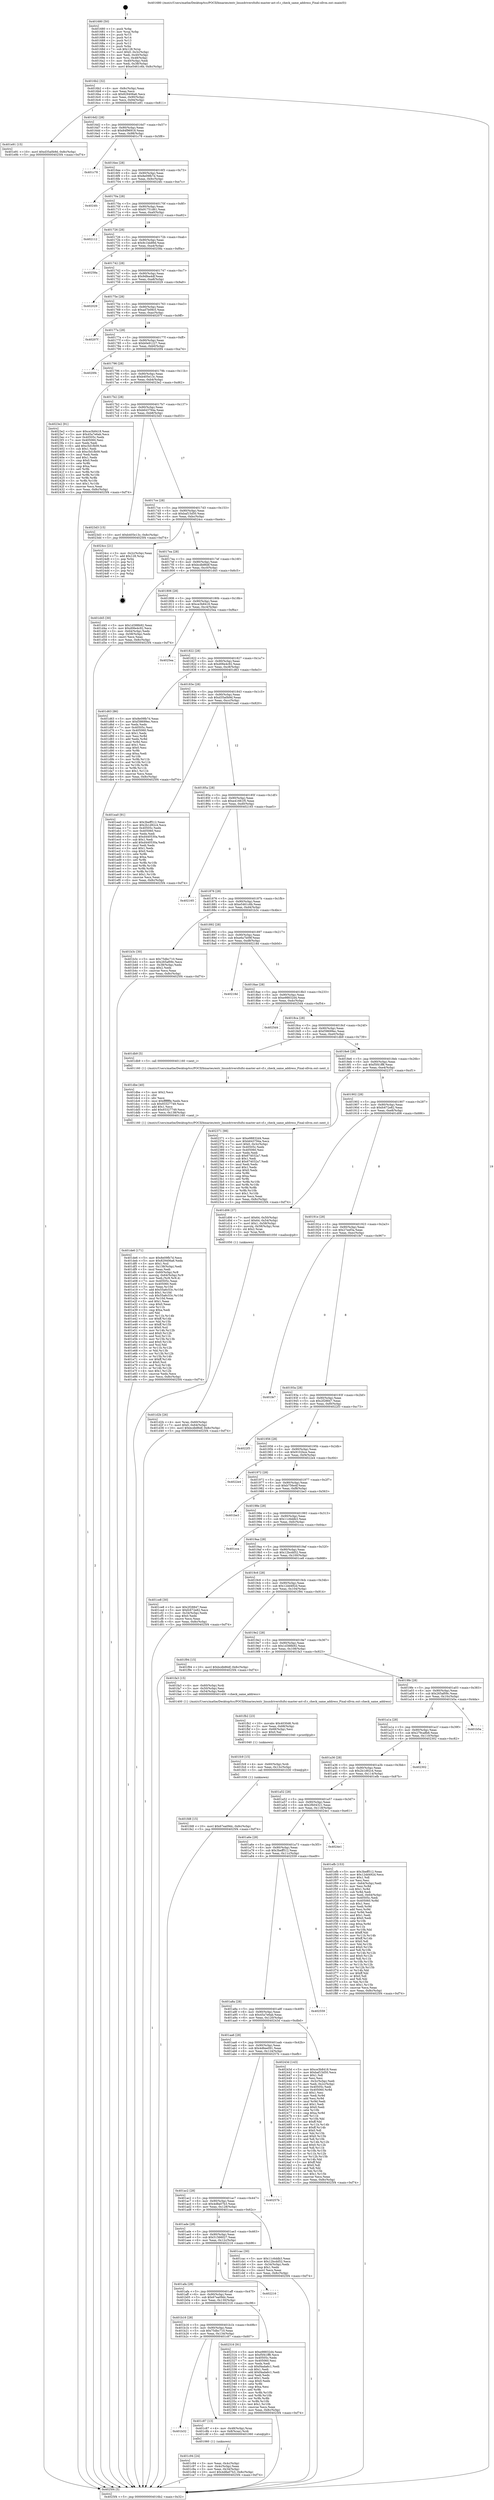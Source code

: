 digraph "0x401680" {
  label = "0x401680 (/mnt/c/Users/mathe/Desktop/tcc/POCII/binaries/extr_linuxdriversfsifsi-master-ast-cf.c_check_same_address_Final-ollvm.out::main(0))"
  labelloc = "t"
  node[shape=record]

  Entry [label="",width=0.3,height=0.3,shape=circle,fillcolor=black,style=filled]
  "0x4016b2" [label="{
     0x4016b2 [32]\l
     | [instrs]\l
     &nbsp;&nbsp;0x4016b2 \<+6\>: mov -0x8c(%rbp),%eax\l
     &nbsp;&nbsp;0x4016b8 \<+2\>: mov %eax,%ecx\l
     &nbsp;&nbsp;0x4016ba \<+6\>: sub $0x829406a6,%ecx\l
     &nbsp;&nbsp;0x4016c0 \<+6\>: mov %eax,-0x90(%rbp)\l
     &nbsp;&nbsp;0x4016c6 \<+6\>: mov %ecx,-0x94(%rbp)\l
     &nbsp;&nbsp;0x4016cc \<+6\>: je 0000000000401e91 \<main+0x811\>\l
  }"]
  "0x401e91" [label="{
     0x401e91 [15]\l
     | [instrs]\l
     &nbsp;&nbsp;0x401e91 \<+10\>: movl $0xd35a0b9d,-0x8c(%rbp)\l
     &nbsp;&nbsp;0x401e9b \<+5\>: jmp 00000000004025f4 \<main+0xf74\>\l
  }"]
  "0x4016d2" [label="{
     0x4016d2 [28]\l
     | [instrs]\l
     &nbsp;&nbsp;0x4016d2 \<+5\>: jmp 00000000004016d7 \<main+0x57\>\l
     &nbsp;&nbsp;0x4016d7 \<+6\>: mov -0x90(%rbp),%eax\l
     &nbsp;&nbsp;0x4016dd \<+5\>: sub $0x84f96918,%eax\l
     &nbsp;&nbsp;0x4016e2 \<+6\>: mov %eax,-0x98(%rbp)\l
     &nbsp;&nbsp;0x4016e8 \<+6\>: je 0000000000401c78 \<main+0x5f8\>\l
  }"]
  Exit [label="",width=0.3,height=0.3,shape=circle,fillcolor=black,style=filled,peripheries=2]
  "0x401c78" [label="{
     0x401c78\l
  }", style=dashed]
  "0x4016ee" [label="{
     0x4016ee [28]\l
     | [instrs]\l
     &nbsp;&nbsp;0x4016ee \<+5\>: jmp 00000000004016f3 \<main+0x73\>\l
     &nbsp;&nbsp;0x4016f3 \<+6\>: mov -0x90(%rbp),%eax\l
     &nbsp;&nbsp;0x4016f9 \<+5\>: sub $0x8e09fb7d,%eax\l
     &nbsp;&nbsp;0x4016fe \<+6\>: mov %eax,-0x9c(%rbp)\l
     &nbsp;&nbsp;0x401704 \<+6\>: je 00000000004024fc \<main+0xe7c\>\l
  }"]
  "0x401fd8" [label="{
     0x401fd8 [15]\l
     | [instrs]\l
     &nbsp;&nbsp;0x401fd8 \<+10\>: movl $0x67ea09dc,-0x8c(%rbp)\l
     &nbsp;&nbsp;0x401fe2 \<+5\>: jmp 00000000004025f4 \<main+0xf74\>\l
  }"]
  "0x4024fc" [label="{
     0x4024fc\l
  }", style=dashed]
  "0x40170a" [label="{
     0x40170a [28]\l
     | [instrs]\l
     &nbsp;&nbsp;0x40170a \<+5\>: jmp 000000000040170f \<main+0x8f\>\l
     &nbsp;&nbsp;0x40170f \<+6\>: mov -0x90(%rbp),%eax\l
     &nbsp;&nbsp;0x401715 \<+5\>: sub $0x91751d61,%eax\l
     &nbsp;&nbsp;0x40171a \<+6\>: mov %eax,-0xa0(%rbp)\l
     &nbsp;&nbsp;0x401720 \<+6\>: je 0000000000402112 \<main+0xa92\>\l
  }"]
  "0x401fc9" [label="{
     0x401fc9 [15]\l
     | [instrs]\l
     &nbsp;&nbsp;0x401fc9 \<+4\>: mov -0x60(%rbp),%rdi\l
     &nbsp;&nbsp;0x401fcd \<+6\>: mov %eax,-0x13c(%rbp)\l
     &nbsp;&nbsp;0x401fd3 \<+5\>: call 0000000000401030 \<free@plt\>\l
     | [calls]\l
     &nbsp;&nbsp;0x401030 \{1\} (unknown)\l
  }"]
  "0x402112" [label="{
     0x402112\l
  }", style=dashed]
  "0x401726" [label="{
     0x401726 [28]\l
     | [instrs]\l
     &nbsp;&nbsp;0x401726 \<+5\>: jmp 000000000040172b \<main+0xab\>\l
     &nbsp;&nbsp;0x40172b \<+6\>: mov -0x90(%rbp),%eax\l
     &nbsp;&nbsp;0x401731 \<+5\>: sub $0x9c1bb89d,%eax\l
     &nbsp;&nbsp;0x401736 \<+6\>: mov %eax,-0xa4(%rbp)\l
     &nbsp;&nbsp;0x40173c \<+6\>: je 000000000040258a \<main+0xf0a\>\l
  }"]
  "0x401fb2" [label="{
     0x401fb2 [23]\l
     | [instrs]\l
     &nbsp;&nbsp;0x401fb2 \<+10\>: movabs $0x4030d6,%rdi\l
     &nbsp;&nbsp;0x401fbc \<+3\>: mov %eax,-0x68(%rbp)\l
     &nbsp;&nbsp;0x401fbf \<+3\>: mov -0x68(%rbp),%esi\l
     &nbsp;&nbsp;0x401fc2 \<+2\>: mov $0x0,%al\l
     &nbsp;&nbsp;0x401fc4 \<+5\>: call 0000000000401040 \<printf@plt\>\l
     | [calls]\l
     &nbsp;&nbsp;0x401040 \{1\} (unknown)\l
  }"]
  "0x40258a" [label="{
     0x40258a\l
  }", style=dashed]
  "0x401742" [label="{
     0x401742 [28]\l
     | [instrs]\l
     &nbsp;&nbsp;0x401742 \<+5\>: jmp 0000000000401747 \<main+0xc7\>\l
     &nbsp;&nbsp;0x401747 \<+6\>: mov -0x90(%rbp),%eax\l
     &nbsp;&nbsp;0x40174d \<+5\>: sub $0x9dfea4df,%eax\l
     &nbsp;&nbsp;0x401752 \<+6\>: mov %eax,-0xa8(%rbp)\l
     &nbsp;&nbsp;0x401758 \<+6\>: je 0000000000402029 \<main+0x9a9\>\l
  }"]
  "0x401de6" [label="{
     0x401de6 [171]\l
     | [instrs]\l
     &nbsp;&nbsp;0x401de6 \<+5\>: mov $0x8e09fb7d,%ecx\l
     &nbsp;&nbsp;0x401deb \<+5\>: mov $0x829406a6,%edx\l
     &nbsp;&nbsp;0x401df0 \<+3\>: mov $0x1,%sil\l
     &nbsp;&nbsp;0x401df3 \<+6\>: mov -0x138(%rbp),%edi\l
     &nbsp;&nbsp;0x401df9 \<+3\>: imul %eax,%edi\l
     &nbsp;&nbsp;0x401dfc \<+4\>: mov -0x60(%rbp),%r8\l
     &nbsp;&nbsp;0x401e00 \<+4\>: movslq -0x64(%rbp),%r9\l
     &nbsp;&nbsp;0x401e04 \<+4\>: mov %edi,(%r8,%r9,4)\l
     &nbsp;&nbsp;0x401e08 \<+7\>: mov 0x40505c,%eax\l
     &nbsp;&nbsp;0x401e0f \<+7\>: mov 0x405060,%edi\l
     &nbsp;&nbsp;0x401e16 \<+3\>: mov %eax,%r10d\l
     &nbsp;&nbsp;0x401e19 \<+7\>: add $0x55a6c53c,%r10d\l
     &nbsp;&nbsp;0x401e20 \<+4\>: sub $0x1,%r10d\l
     &nbsp;&nbsp;0x401e24 \<+7\>: sub $0x55a6c53c,%r10d\l
     &nbsp;&nbsp;0x401e2b \<+4\>: imul %r10d,%eax\l
     &nbsp;&nbsp;0x401e2f \<+3\>: and $0x1,%eax\l
     &nbsp;&nbsp;0x401e32 \<+3\>: cmp $0x0,%eax\l
     &nbsp;&nbsp;0x401e35 \<+4\>: sete %r11b\l
     &nbsp;&nbsp;0x401e39 \<+3\>: cmp $0xa,%edi\l
     &nbsp;&nbsp;0x401e3c \<+3\>: setl %bl\l
     &nbsp;&nbsp;0x401e3f \<+3\>: mov %r11b,%r14b\l
     &nbsp;&nbsp;0x401e42 \<+4\>: xor $0xff,%r14b\l
     &nbsp;&nbsp;0x401e46 \<+3\>: mov %bl,%r15b\l
     &nbsp;&nbsp;0x401e49 \<+4\>: xor $0xff,%r15b\l
     &nbsp;&nbsp;0x401e4d \<+4\>: xor $0x0,%sil\l
     &nbsp;&nbsp;0x401e51 \<+3\>: mov %r14b,%r12b\l
     &nbsp;&nbsp;0x401e54 \<+4\>: and $0x0,%r12b\l
     &nbsp;&nbsp;0x401e58 \<+3\>: and %sil,%r11b\l
     &nbsp;&nbsp;0x401e5b \<+3\>: mov %r15b,%r13b\l
     &nbsp;&nbsp;0x401e5e \<+4\>: and $0x0,%r13b\l
     &nbsp;&nbsp;0x401e62 \<+3\>: and %sil,%bl\l
     &nbsp;&nbsp;0x401e65 \<+3\>: or %r11b,%r12b\l
     &nbsp;&nbsp;0x401e68 \<+3\>: or %bl,%r13b\l
     &nbsp;&nbsp;0x401e6b \<+3\>: xor %r13b,%r12b\l
     &nbsp;&nbsp;0x401e6e \<+3\>: or %r15b,%r14b\l
     &nbsp;&nbsp;0x401e71 \<+4\>: xor $0xff,%r14b\l
     &nbsp;&nbsp;0x401e75 \<+4\>: or $0x0,%sil\l
     &nbsp;&nbsp;0x401e79 \<+3\>: and %sil,%r14b\l
     &nbsp;&nbsp;0x401e7c \<+3\>: or %r14b,%r12b\l
     &nbsp;&nbsp;0x401e7f \<+4\>: test $0x1,%r12b\l
     &nbsp;&nbsp;0x401e83 \<+3\>: cmovne %edx,%ecx\l
     &nbsp;&nbsp;0x401e86 \<+6\>: mov %ecx,-0x8c(%rbp)\l
     &nbsp;&nbsp;0x401e8c \<+5\>: jmp 00000000004025f4 \<main+0xf74\>\l
  }"]
  "0x402029" [label="{
     0x402029\l
  }", style=dashed]
  "0x40175e" [label="{
     0x40175e [28]\l
     | [instrs]\l
     &nbsp;&nbsp;0x40175e \<+5\>: jmp 0000000000401763 \<main+0xe3\>\l
     &nbsp;&nbsp;0x401763 \<+6\>: mov -0x90(%rbp),%eax\l
     &nbsp;&nbsp;0x401769 \<+5\>: sub $0xad7b09c5,%eax\l
     &nbsp;&nbsp;0x40176e \<+6\>: mov %eax,-0xac(%rbp)\l
     &nbsp;&nbsp;0x401774 \<+6\>: je 000000000040207f \<main+0x9ff\>\l
  }"]
  "0x401dbe" [label="{
     0x401dbe [40]\l
     | [instrs]\l
     &nbsp;&nbsp;0x401dbe \<+5\>: mov $0x2,%ecx\l
     &nbsp;&nbsp;0x401dc3 \<+1\>: cltd\l
     &nbsp;&nbsp;0x401dc4 \<+2\>: idiv %ecx\l
     &nbsp;&nbsp;0x401dc6 \<+6\>: imul $0xfffffffe,%edx,%ecx\l
     &nbsp;&nbsp;0x401dcc \<+6\>: sub $0x93327749,%ecx\l
     &nbsp;&nbsp;0x401dd2 \<+3\>: add $0x1,%ecx\l
     &nbsp;&nbsp;0x401dd5 \<+6\>: add $0x93327749,%ecx\l
     &nbsp;&nbsp;0x401ddb \<+6\>: mov %ecx,-0x138(%rbp)\l
     &nbsp;&nbsp;0x401de1 \<+5\>: call 0000000000401160 \<next_i\>\l
     | [calls]\l
     &nbsp;&nbsp;0x401160 \{1\} (/mnt/c/Users/mathe/Desktop/tcc/POCII/binaries/extr_linuxdriversfsifsi-master-ast-cf.c_check_same_address_Final-ollvm.out::next_i)\l
  }"]
  "0x40207f" [label="{
     0x40207f\l
  }", style=dashed]
  "0x40177a" [label="{
     0x40177a [28]\l
     | [instrs]\l
     &nbsp;&nbsp;0x40177a \<+5\>: jmp 000000000040177f \<main+0xff\>\l
     &nbsp;&nbsp;0x40177f \<+6\>: mov -0x90(%rbp),%eax\l
     &nbsp;&nbsp;0x401785 \<+5\>: sub $0xb0e91227,%eax\l
     &nbsp;&nbsp;0x40178a \<+6\>: mov %eax,-0xb0(%rbp)\l
     &nbsp;&nbsp;0x401790 \<+6\>: je 00000000004020f4 \<main+0xa74\>\l
  }"]
  "0x401d2b" [label="{
     0x401d2b [26]\l
     | [instrs]\l
     &nbsp;&nbsp;0x401d2b \<+4\>: mov %rax,-0x60(%rbp)\l
     &nbsp;&nbsp;0x401d2f \<+7\>: movl $0x0,-0x64(%rbp)\l
     &nbsp;&nbsp;0x401d36 \<+10\>: movl $0xbcdb86df,-0x8c(%rbp)\l
     &nbsp;&nbsp;0x401d40 \<+5\>: jmp 00000000004025f4 \<main+0xf74\>\l
  }"]
  "0x4020f4" [label="{
     0x4020f4\l
  }", style=dashed]
  "0x401796" [label="{
     0x401796 [28]\l
     | [instrs]\l
     &nbsp;&nbsp;0x401796 \<+5\>: jmp 000000000040179b \<main+0x11b\>\l
     &nbsp;&nbsp;0x40179b \<+6\>: mov -0x90(%rbp),%eax\l
     &nbsp;&nbsp;0x4017a1 \<+5\>: sub $0xb405e13c,%eax\l
     &nbsp;&nbsp;0x4017a6 \<+6\>: mov %eax,-0xb4(%rbp)\l
     &nbsp;&nbsp;0x4017ac \<+6\>: je 00000000004023e2 \<main+0xd62\>\l
  }"]
  "0x401c94" [label="{
     0x401c94 [24]\l
     | [instrs]\l
     &nbsp;&nbsp;0x401c94 \<+3\>: mov %eax,-0x4c(%rbp)\l
     &nbsp;&nbsp;0x401c97 \<+3\>: mov -0x4c(%rbp),%eax\l
     &nbsp;&nbsp;0x401c9a \<+3\>: mov %eax,-0x34(%rbp)\l
     &nbsp;&nbsp;0x401c9d \<+10\>: movl $0x4d8a07b3,-0x8c(%rbp)\l
     &nbsp;&nbsp;0x401ca7 \<+5\>: jmp 00000000004025f4 \<main+0xf74\>\l
  }"]
  "0x4023e2" [label="{
     0x4023e2 [91]\l
     | [instrs]\l
     &nbsp;&nbsp;0x4023e2 \<+5\>: mov $0xce3b8418,%eax\l
     &nbsp;&nbsp;0x4023e7 \<+5\>: mov $0x45a7e6ab,%ecx\l
     &nbsp;&nbsp;0x4023ec \<+7\>: mov 0x40505c,%edx\l
     &nbsp;&nbsp;0x4023f3 \<+7\>: mov 0x405060,%esi\l
     &nbsp;&nbsp;0x4023fa \<+2\>: mov %edx,%edi\l
     &nbsp;&nbsp;0x4023fc \<+6\>: add $0xc5d1fb09,%edi\l
     &nbsp;&nbsp;0x402402 \<+3\>: sub $0x1,%edi\l
     &nbsp;&nbsp;0x402405 \<+6\>: sub $0xc5d1fb09,%edi\l
     &nbsp;&nbsp;0x40240b \<+3\>: imul %edi,%edx\l
     &nbsp;&nbsp;0x40240e \<+3\>: and $0x1,%edx\l
     &nbsp;&nbsp;0x402411 \<+3\>: cmp $0x0,%edx\l
     &nbsp;&nbsp;0x402414 \<+4\>: sete %r8b\l
     &nbsp;&nbsp;0x402418 \<+3\>: cmp $0xa,%esi\l
     &nbsp;&nbsp;0x40241b \<+4\>: setl %r9b\l
     &nbsp;&nbsp;0x40241f \<+3\>: mov %r8b,%r10b\l
     &nbsp;&nbsp;0x402422 \<+3\>: and %r9b,%r10b\l
     &nbsp;&nbsp;0x402425 \<+3\>: xor %r9b,%r8b\l
     &nbsp;&nbsp;0x402428 \<+3\>: or %r8b,%r10b\l
     &nbsp;&nbsp;0x40242b \<+4\>: test $0x1,%r10b\l
     &nbsp;&nbsp;0x40242f \<+3\>: cmovne %ecx,%eax\l
     &nbsp;&nbsp;0x402432 \<+6\>: mov %eax,-0x8c(%rbp)\l
     &nbsp;&nbsp;0x402438 \<+5\>: jmp 00000000004025f4 \<main+0xf74\>\l
  }"]
  "0x4017b2" [label="{
     0x4017b2 [28]\l
     | [instrs]\l
     &nbsp;&nbsp;0x4017b2 \<+5\>: jmp 00000000004017b7 \<main+0x137\>\l
     &nbsp;&nbsp;0x4017b7 \<+6\>: mov -0x90(%rbp),%eax\l
     &nbsp;&nbsp;0x4017bd \<+5\>: sub $0xb643794a,%eax\l
     &nbsp;&nbsp;0x4017c2 \<+6\>: mov %eax,-0xb8(%rbp)\l
     &nbsp;&nbsp;0x4017c8 \<+6\>: je 00000000004023d3 \<main+0xd53\>\l
  }"]
  "0x401b32" [label="{
     0x401b32\l
  }", style=dashed]
  "0x4023d3" [label="{
     0x4023d3 [15]\l
     | [instrs]\l
     &nbsp;&nbsp;0x4023d3 \<+10\>: movl $0xb405e13c,-0x8c(%rbp)\l
     &nbsp;&nbsp;0x4023dd \<+5\>: jmp 00000000004025f4 \<main+0xf74\>\l
  }"]
  "0x4017ce" [label="{
     0x4017ce [28]\l
     | [instrs]\l
     &nbsp;&nbsp;0x4017ce \<+5\>: jmp 00000000004017d3 \<main+0x153\>\l
     &nbsp;&nbsp;0x4017d3 \<+6\>: mov -0x90(%rbp),%eax\l
     &nbsp;&nbsp;0x4017d9 \<+5\>: sub $0xbaf15d50,%eax\l
     &nbsp;&nbsp;0x4017de \<+6\>: mov %eax,-0xbc(%rbp)\l
     &nbsp;&nbsp;0x4017e4 \<+6\>: je 00000000004024cc \<main+0xe4c\>\l
  }"]
  "0x401c87" [label="{
     0x401c87 [13]\l
     | [instrs]\l
     &nbsp;&nbsp;0x401c87 \<+4\>: mov -0x48(%rbp),%rax\l
     &nbsp;&nbsp;0x401c8b \<+4\>: mov 0x8(%rax),%rdi\l
     &nbsp;&nbsp;0x401c8f \<+5\>: call 0000000000401060 \<atoi@plt\>\l
     | [calls]\l
     &nbsp;&nbsp;0x401060 \{1\} (unknown)\l
  }"]
  "0x4024cc" [label="{
     0x4024cc [21]\l
     | [instrs]\l
     &nbsp;&nbsp;0x4024cc \<+3\>: mov -0x2c(%rbp),%eax\l
     &nbsp;&nbsp;0x4024cf \<+7\>: add $0x128,%rsp\l
     &nbsp;&nbsp;0x4024d6 \<+1\>: pop %rbx\l
     &nbsp;&nbsp;0x4024d7 \<+2\>: pop %r12\l
     &nbsp;&nbsp;0x4024d9 \<+2\>: pop %r13\l
     &nbsp;&nbsp;0x4024db \<+2\>: pop %r14\l
     &nbsp;&nbsp;0x4024dd \<+2\>: pop %r15\l
     &nbsp;&nbsp;0x4024df \<+1\>: pop %rbp\l
     &nbsp;&nbsp;0x4024e0 \<+1\>: ret\l
  }"]
  "0x4017ea" [label="{
     0x4017ea [28]\l
     | [instrs]\l
     &nbsp;&nbsp;0x4017ea \<+5\>: jmp 00000000004017ef \<main+0x16f\>\l
     &nbsp;&nbsp;0x4017ef \<+6\>: mov -0x90(%rbp),%eax\l
     &nbsp;&nbsp;0x4017f5 \<+5\>: sub $0xbcdb86df,%eax\l
     &nbsp;&nbsp;0x4017fa \<+6\>: mov %eax,-0xc0(%rbp)\l
     &nbsp;&nbsp;0x401800 \<+6\>: je 0000000000401d45 \<main+0x6c5\>\l
  }"]
  "0x401b16" [label="{
     0x401b16 [28]\l
     | [instrs]\l
     &nbsp;&nbsp;0x401b16 \<+5\>: jmp 0000000000401b1b \<main+0x49b\>\l
     &nbsp;&nbsp;0x401b1b \<+6\>: mov -0x90(%rbp),%eax\l
     &nbsp;&nbsp;0x401b21 \<+5\>: sub $0x75dbc710,%eax\l
     &nbsp;&nbsp;0x401b26 \<+6\>: mov %eax,-0x134(%rbp)\l
     &nbsp;&nbsp;0x401b2c \<+6\>: je 0000000000401c87 \<main+0x607\>\l
  }"]
  "0x401d45" [label="{
     0x401d45 [30]\l
     | [instrs]\l
     &nbsp;&nbsp;0x401d45 \<+5\>: mov $0x1d388b92,%eax\l
     &nbsp;&nbsp;0x401d4a \<+5\>: mov $0xd06e4c92,%ecx\l
     &nbsp;&nbsp;0x401d4f \<+3\>: mov -0x64(%rbp),%edx\l
     &nbsp;&nbsp;0x401d52 \<+3\>: cmp -0x58(%rbp),%edx\l
     &nbsp;&nbsp;0x401d55 \<+3\>: cmovl %ecx,%eax\l
     &nbsp;&nbsp;0x401d58 \<+6\>: mov %eax,-0x8c(%rbp)\l
     &nbsp;&nbsp;0x401d5e \<+5\>: jmp 00000000004025f4 \<main+0xf74\>\l
  }"]
  "0x401806" [label="{
     0x401806 [28]\l
     | [instrs]\l
     &nbsp;&nbsp;0x401806 \<+5\>: jmp 000000000040180b \<main+0x18b\>\l
     &nbsp;&nbsp;0x40180b \<+6\>: mov -0x90(%rbp),%eax\l
     &nbsp;&nbsp;0x401811 \<+5\>: sub $0xce3b8418,%eax\l
     &nbsp;&nbsp;0x401816 \<+6\>: mov %eax,-0xc4(%rbp)\l
     &nbsp;&nbsp;0x40181c \<+6\>: je 00000000004025ea \<main+0xf6a\>\l
  }"]
  "0x402316" [label="{
     0x402316 [91]\l
     | [instrs]\l
     &nbsp;&nbsp;0x402316 \<+5\>: mov $0xe98832d4,%eax\l
     &nbsp;&nbsp;0x40231b \<+5\>: mov $0xf5f41ff8,%ecx\l
     &nbsp;&nbsp;0x402320 \<+7\>: mov 0x40505c,%edx\l
     &nbsp;&nbsp;0x402327 \<+7\>: mov 0x405060,%esi\l
     &nbsp;&nbsp;0x40232e \<+2\>: mov %edx,%edi\l
     &nbsp;&nbsp;0x402330 \<+6\>: sub $0xf4ada6c1,%edi\l
     &nbsp;&nbsp;0x402336 \<+3\>: sub $0x1,%edi\l
     &nbsp;&nbsp;0x402339 \<+6\>: add $0xf4ada6c1,%edi\l
     &nbsp;&nbsp;0x40233f \<+3\>: imul %edi,%edx\l
     &nbsp;&nbsp;0x402342 \<+3\>: and $0x1,%edx\l
     &nbsp;&nbsp;0x402345 \<+3\>: cmp $0x0,%edx\l
     &nbsp;&nbsp;0x402348 \<+4\>: sete %r8b\l
     &nbsp;&nbsp;0x40234c \<+3\>: cmp $0xa,%esi\l
     &nbsp;&nbsp;0x40234f \<+4\>: setl %r9b\l
     &nbsp;&nbsp;0x402353 \<+3\>: mov %r8b,%r10b\l
     &nbsp;&nbsp;0x402356 \<+3\>: and %r9b,%r10b\l
     &nbsp;&nbsp;0x402359 \<+3\>: xor %r9b,%r8b\l
     &nbsp;&nbsp;0x40235c \<+3\>: or %r8b,%r10b\l
     &nbsp;&nbsp;0x40235f \<+4\>: test $0x1,%r10b\l
     &nbsp;&nbsp;0x402363 \<+3\>: cmovne %ecx,%eax\l
     &nbsp;&nbsp;0x402366 \<+6\>: mov %eax,-0x8c(%rbp)\l
     &nbsp;&nbsp;0x40236c \<+5\>: jmp 00000000004025f4 \<main+0xf74\>\l
  }"]
  "0x4025ea" [label="{
     0x4025ea\l
  }", style=dashed]
  "0x401822" [label="{
     0x401822 [28]\l
     | [instrs]\l
     &nbsp;&nbsp;0x401822 \<+5\>: jmp 0000000000401827 \<main+0x1a7\>\l
     &nbsp;&nbsp;0x401827 \<+6\>: mov -0x90(%rbp),%eax\l
     &nbsp;&nbsp;0x40182d \<+5\>: sub $0xd06e4c92,%eax\l
     &nbsp;&nbsp;0x401832 \<+6\>: mov %eax,-0xc8(%rbp)\l
     &nbsp;&nbsp;0x401838 \<+6\>: je 0000000000401d63 \<main+0x6e3\>\l
  }"]
  "0x401afa" [label="{
     0x401afa [28]\l
     | [instrs]\l
     &nbsp;&nbsp;0x401afa \<+5\>: jmp 0000000000401aff \<main+0x47f\>\l
     &nbsp;&nbsp;0x401aff \<+6\>: mov -0x90(%rbp),%eax\l
     &nbsp;&nbsp;0x401b05 \<+5\>: sub $0x67ea09dc,%eax\l
     &nbsp;&nbsp;0x401b0a \<+6\>: mov %eax,-0x130(%rbp)\l
     &nbsp;&nbsp;0x401b10 \<+6\>: je 0000000000402316 \<main+0xc96\>\l
  }"]
  "0x401d63" [label="{
     0x401d63 [86]\l
     | [instrs]\l
     &nbsp;&nbsp;0x401d63 \<+5\>: mov $0x8e09fb7d,%eax\l
     &nbsp;&nbsp;0x401d68 \<+5\>: mov $0xf38699ec,%ecx\l
     &nbsp;&nbsp;0x401d6d \<+2\>: xor %edx,%edx\l
     &nbsp;&nbsp;0x401d6f \<+7\>: mov 0x40505c,%esi\l
     &nbsp;&nbsp;0x401d76 \<+7\>: mov 0x405060,%edi\l
     &nbsp;&nbsp;0x401d7d \<+3\>: sub $0x1,%edx\l
     &nbsp;&nbsp;0x401d80 \<+3\>: mov %esi,%r8d\l
     &nbsp;&nbsp;0x401d83 \<+3\>: add %edx,%r8d\l
     &nbsp;&nbsp;0x401d86 \<+4\>: imul %r8d,%esi\l
     &nbsp;&nbsp;0x401d8a \<+3\>: and $0x1,%esi\l
     &nbsp;&nbsp;0x401d8d \<+3\>: cmp $0x0,%esi\l
     &nbsp;&nbsp;0x401d90 \<+4\>: sete %r9b\l
     &nbsp;&nbsp;0x401d94 \<+3\>: cmp $0xa,%edi\l
     &nbsp;&nbsp;0x401d97 \<+4\>: setl %r10b\l
     &nbsp;&nbsp;0x401d9b \<+3\>: mov %r9b,%r11b\l
     &nbsp;&nbsp;0x401d9e \<+3\>: and %r10b,%r11b\l
     &nbsp;&nbsp;0x401da1 \<+3\>: xor %r10b,%r9b\l
     &nbsp;&nbsp;0x401da4 \<+3\>: or %r9b,%r11b\l
     &nbsp;&nbsp;0x401da7 \<+4\>: test $0x1,%r11b\l
     &nbsp;&nbsp;0x401dab \<+3\>: cmovne %ecx,%eax\l
     &nbsp;&nbsp;0x401dae \<+6\>: mov %eax,-0x8c(%rbp)\l
     &nbsp;&nbsp;0x401db4 \<+5\>: jmp 00000000004025f4 \<main+0xf74\>\l
  }"]
  "0x40183e" [label="{
     0x40183e [28]\l
     | [instrs]\l
     &nbsp;&nbsp;0x40183e \<+5\>: jmp 0000000000401843 \<main+0x1c3\>\l
     &nbsp;&nbsp;0x401843 \<+6\>: mov -0x90(%rbp),%eax\l
     &nbsp;&nbsp;0x401849 \<+5\>: sub $0xd35a0b9d,%eax\l
     &nbsp;&nbsp;0x40184e \<+6\>: mov %eax,-0xcc(%rbp)\l
     &nbsp;&nbsp;0x401854 \<+6\>: je 0000000000401ea0 \<main+0x820\>\l
  }"]
  "0x402216" [label="{
     0x402216\l
  }", style=dashed]
  "0x401ea0" [label="{
     0x401ea0 [91]\l
     | [instrs]\l
     &nbsp;&nbsp;0x401ea0 \<+5\>: mov $0x3beff512,%eax\l
     &nbsp;&nbsp;0x401ea5 \<+5\>: mov $0x2b1d92c4,%ecx\l
     &nbsp;&nbsp;0x401eaa \<+7\>: mov 0x40505c,%edx\l
     &nbsp;&nbsp;0x401eb1 \<+7\>: mov 0x405060,%esi\l
     &nbsp;&nbsp;0x401eb8 \<+2\>: mov %edx,%edi\l
     &nbsp;&nbsp;0x401eba \<+6\>: sub $0xd440530a,%edi\l
     &nbsp;&nbsp;0x401ec0 \<+3\>: sub $0x1,%edi\l
     &nbsp;&nbsp;0x401ec3 \<+6\>: add $0xd440530a,%edi\l
     &nbsp;&nbsp;0x401ec9 \<+3\>: imul %edi,%edx\l
     &nbsp;&nbsp;0x401ecc \<+3\>: and $0x1,%edx\l
     &nbsp;&nbsp;0x401ecf \<+3\>: cmp $0x0,%edx\l
     &nbsp;&nbsp;0x401ed2 \<+4\>: sete %r8b\l
     &nbsp;&nbsp;0x401ed6 \<+3\>: cmp $0xa,%esi\l
     &nbsp;&nbsp;0x401ed9 \<+4\>: setl %r9b\l
     &nbsp;&nbsp;0x401edd \<+3\>: mov %r8b,%r10b\l
     &nbsp;&nbsp;0x401ee0 \<+3\>: and %r9b,%r10b\l
     &nbsp;&nbsp;0x401ee3 \<+3\>: xor %r9b,%r8b\l
     &nbsp;&nbsp;0x401ee6 \<+3\>: or %r8b,%r10b\l
     &nbsp;&nbsp;0x401ee9 \<+4\>: test $0x1,%r10b\l
     &nbsp;&nbsp;0x401eed \<+3\>: cmovne %ecx,%eax\l
     &nbsp;&nbsp;0x401ef0 \<+6\>: mov %eax,-0x8c(%rbp)\l
     &nbsp;&nbsp;0x401ef6 \<+5\>: jmp 00000000004025f4 \<main+0xf74\>\l
  }"]
  "0x40185a" [label="{
     0x40185a [28]\l
     | [instrs]\l
     &nbsp;&nbsp;0x40185a \<+5\>: jmp 000000000040185f \<main+0x1df\>\l
     &nbsp;&nbsp;0x40185f \<+6\>: mov -0x90(%rbp),%eax\l
     &nbsp;&nbsp;0x401865 \<+5\>: sub $0xe41661f5,%eax\l
     &nbsp;&nbsp;0x40186a \<+6\>: mov %eax,-0xd0(%rbp)\l
     &nbsp;&nbsp;0x401870 \<+6\>: je 0000000000402165 \<main+0xae5\>\l
  }"]
  "0x401ade" [label="{
     0x401ade [28]\l
     | [instrs]\l
     &nbsp;&nbsp;0x401ade \<+5\>: jmp 0000000000401ae3 \<main+0x463\>\l
     &nbsp;&nbsp;0x401ae3 \<+6\>: mov -0x90(%rbp),%eax\l
     &nbsp;&nbsp;0x401ae9 \<+5\>: sub $0x51566027,%eax\l
     &nbsp;&nbsp;0x401aee \<+6\>: mov %eax,-0x12c(%rbp)\l
     &nbsp;&nbsp;0x401af4 \<+6\>: je 0000000000402216 \<main+0xb96\>\l
  }"]
  "0x402165" [label="{
     0x402165\l
  }", style=dashed]
  "0x401876" [label="{
     0x401876 [28]\l
     | [instrs]\l
     &nbsp;&nbsp;0x401876 \<+5\>: jmp 000000000040187b \<main+0x1fb\>\l
     &nbsp;&nbsp;0x40187b \<+6\>: mov -0x90(%rbp),%eax\l
     &nbsp;&nbsp;0x401881 \<+5\>: sub $0xe5461c6b,%eax\l
     &nbsp;&nbsp;0x401886 \<+6\>: mov %eax,-0xd4(%rbp)\l
     &nbsp;&nbsp;0x40188c \<+6\>: je 0000000000401b3c \<main+0x4bc\>\l
  }"]
  "0x401cac" [label="{
     0x401cac [30]\l
     | [instrs]\l
     &nbsp;&nbsp;0x401cac \<+5\>: mov $0x11c6ddb3,%eax\l
     &nbsp;&nbsp;0x401cb1 \<+5\>: mov $0x12bcdd52,%ecx\l
     &nbsp;&nbsp;0x401cb6 \<+3\>: mov -0x34(%rbp),%edx\l
     &nbsp;&nbsp;0x401cb9 \<+3\>: cmp $0x1,%edx\l
     &nbsp;&nbsp;0x401cbc \<+3\>: cmovl %ecx,%eax\l
     &nbsp;&nbsp;0x401cbf \<+6\>: mov %eax,-0x8c(%rbp)\l
     &nbsp;&nbsp;0x401cc5 \<+5\>: jmp 00000000004025f4 \<main+0xf74\>\l
  }"]
  "0x401b3c" [label="{
     0x401b3c [30]\l
     | [instrs]\l
     &nbsp;&nbsp;0x401b3c \<+5\>: mov $0x75dbc710,%eax\l
     &nbsp;&nbsp;0x401b41 \<+5\>: mov $0x265af09c,%ecx\l
     &nbsp;&nbsp;0x401b46 \<+3\>: mov -0x38(%rbp),%edx\l
     &nbsp;&nbsp;0x401b49 \<+3\>: cmp $0x2,%edx\l
     &nbsp;&nbsp;0x401b4c \<+3\>: cmovne %ecx,%eax\l
     &nbsp;&nbsp;0x401b4f \<+6\>: mov %eax,-0x8c(%rbp)\l
     &nbsp;&nbsp;0x401b55 \<+5\>: jmp 00000000004025f4 \<main+0xf74\>\l
  }"]
  "0x401892" [label="{
     0x401892 [28]\l
     | [instrs]\l
     &nbsp;&nbsp;0x401892 \<+5\>: jmp 0000000000401897 \<main+0x217\>\l
     &nbsp;&nbsp;0x401897 \<+6\>: mov -0x90(%rbp),%eax\l
     &nbsp;&nbsp;0x40189d \<+5\>: sub $0xe6a7b09f,%eax\l
     &nbsp;&nbsp;0x4018a2 \<+6\>: mov %eax,-0xd8(%rbp)\l
     &nbsp;&nbsp;0x4018a8 \<+6\>: je 000000000040218d \<main+0xb0d\>\l
  }"]
  "0x4025f4" [label="{
     0x4025f4 [5]\l
     | [instrs]\l
     &nbsp;&nbsp;0x4025f4 \<+5\>: jmp 00000000004016b2 \<main+0x32\>\l
  }"]
  "0x401680" [label="{
     0x401680 [50]\l
     | [instrs]\l
     &nbsp;&nbsp;0x401680 \<+1\>: push %rbp\l
     &nbsp;&nbsp;0x401681 \<+3\>: mov %rsp,%rbp\l
     &nbsp;&nbsp;0x401684 \<+2\>: push %r15\l
     &nbsp;&nbsp;0x401686 \<+2\>: push %r14\l
     &nbsp;&nbsp;0x401688 \<+2\>: push %r13\l
     &nbsp;&nbsp;0x40168a \<+2\>: push %r12\l
     &nbsp;&nbsp;0x40168c \<+1\>: push %rbx\l
     &nbsp;&nbsp;0x40168d \<+7\>: sub $0x128,%rsp\l
     &nbsp;&nbsp;0x401694 \<+7\>: movl $0x0,-0x3c(%rbp)\l
     &nbsp;&nbsp;0x40169b \<+3\>: mov %edi,-0x40(%rbp)\l
     &nbsp;&nbsp;0x40169e \<+4\>: mov %rsi,-0x48(%rbp)\l
     &nbsp;&nbsp;0x4016a2 \<+3\>: mov -0x40(%rbp),%edi\l
     &nbsp;&nbsp;0x4016a5 \<+3\>: mov %edi,-0x38(%rbp)\l
     &nbsp;&nbsp;0x4016a8 \<+10\>: movl $0xe5461c6b,-0x8c(%rbp)\l
  }"]
  "0x401ac2" [label="{
     0x401ac2 [28]\l
     | [instrs]\l
     &nbsp;&nbsp;0x401ac2 \<+5\>: jmp 0000000000401ac7 \<main+0x447\>\l
     &nbsp;&nbsp;0x401ac7 \<+6\>: mov -0x90(%rbp),%eax\l
     &nbsp;&nbsp;0x401acd \<+5\>: sub $0x4d8a07b3,%eax\l
     &nbsp;&nbsp;0x401ad2 \<+6\>: mov %eax,-0x128(%rbp)\l
     &nbsp;&nbsp;0x401ad8 \<+6\>: je 0000000000401cac \<main+0x62c\>\l
  }"]
  "0x40218d" [label="{
     0x40218d\l
  }", style=dashed]
  "0x4018ae" [label="{
     0x4018ae [28]\l
     | [instrs]\l
     &nbsp;&nbsp;0x4018ae \<+5\>: jmp 00000000004018b3 \<main+0x233\>\l
     &nbsp;&nbsp;0x4018b3 \<+6\>: mov -0x90(%rbp),%eax\l
     &nbsp;&nbsp;0x4018b9 \<+5\>: sub $0xe98832d4,%eax\l
     &nbsp;&nbsp;0x4018be \<+6\>: mov %eax,-0xdc(%rbp)\l
     &nbsp;&nbsp;0x4018c4 \<+6\>: je 00000000004025d4 \<main+0xf54\>\l
  }"]
  "0x40257b" [label="{
     0x40257b\l
  }", style=dashed]
  "0x4025d4" [label="{
     0x4025d4\l
  }", style=dashed]
  "0x4018ca" [label="{
     0x4018ca [28]\l
     | [instrs]\l
     &nbsp;&nbsp;0x4018ca \<+5\>: jmp 00000000004018cf \<main+0x24f\>\l
     &nbsp;&nbsp;0x4018cf \<+6\>: mov -0x90(%rbp),%eax\l
     &nbsp;&nbsp;0x4018d5 \<+5\>: sub $0xf38699ec,%eax\l
     &nbsp;&nbsp;0x4018da \<+6\>: mov %eax,-0xe0(%rbp)\l
     &nbsp;&nbsp;0x4018e0 \<+6\>: je 0000000000401db9 \<main+0x739\>\l
  }"]
  "0x401aa6" [label="{
     0x401aa6 [28]\l
     | [instrs]\l
     &nbsp;&nbsp;0x401aa6 \<+5\>: jmp 0000000000401aab \<main+0x42b\>\l
     &nbsp;&nbsp;0x401aab \<+6\>: mov -0x90(%rbp),%eax\l
     &nbsp;&nbsp;0x401ab1 \<+5\>: sub $0x4d6ee091,%eax\l
     &nbsp;&nbsp;0x401ab6 \<+6\>: mov %eax,-0x124(%rbp)\l
     &nbsp;&nbsp;0x401abc \<+6\>: je 000000000040257b \<main+0xefb\>\l
  }"]
  "0x401db9" [label="{
     0x401db9 [5]\l
     | [instrs]\l
     &nbsp;&nbsp;0x401db9 \<+5\>: call 0000000000401160 \<next_i\>\l
     | [calls]\l
     &nbsp;&nbsp;0x401160 \{1\} (/mnt/c/Users/mathe/Desktop/tcc/POCII/binaries/extr_linuxdriversfsifsi-master-ast-cf.c_check_same_address_Final-ollvm.out::next_i)\l
  }"]
  "0x4018e6" [label="{
     0x4018e6 [28]\l
     | [instrs]\l
     &nbsp;&nbsp;0x4018e6 \<+5\>: jmp 00000000004018eb \<main+0x26b\>\l
     &nbsp;&nbsp;0x4018eb \<+6\>: mov -0x90(%rbp),%eax\l
     &nbsp;&nbsp;0x4018f1 \<+5\>: sub $0xf5f41ff8,%eax\l
     &nbsp;&nbsp;0x4018f6 \<+6\>: mov %eax,-0xe4(%rbp)\l
     &nbsp;&nbsp;0x4018fc \<+6\>: je 0000000000402371 \<main+0xcf1\>\l
  }"]
  "0x40243d" [label="{
     0x40243d [143]\l
     | [instrs]\l
     &nbsp;&nbsp;0x40243d \<+5\>: mov $0xce3b8418,%eax\l
     &nbsp;&nbsp;0x402442 \<+5\>: mov $0xbaf15d50,%ecx\l
     &nbsp;&nbsp;0x402447 \<+2\>: mov $0x1,%dl\l
     &nbsp;&nbsp;0x402449 \<+2\>: xor %esi,%esi\l
     &nbsp;&nbsp;0x40244b \<+3\>: mov -0x3c(%rbp),%edi\l
     &nbsp;&nbsp;0x40244e \<+3\>: mov %edi,-0x2c(%rbp)\l
     &nbsp;&nbsp;0x402451 \<+7\>: mov 0x40505c,%edi\l
     &nbsp;&nbsp;0x402458 \<+8\>: mov 0x405060,%r8d\l
     &nbsp;&nbsp;0x402460 \<+3\>: sub $0x1,%esi\l
     &nbsp;&nbsp;0x402463 \<+3\>: mov %edi,%r9d\l
     &nbsp;&nbsp;0x402466 \<+3\>: add %esi,%r9d\l
     &nbsp;&nbsp;0x402469 \<+4\>: imul %r9d,%edi\l
     &nbsp;&nbsp;0x40246d \<+3\>: and $0x1,%edi\l
     &nbsp;&nbsp;0x402470 \<+3\>: cmp $0x0,%edi\l
     &nbsp;&nbsp;0x402473 \<+4\>: sete %r10b\l
     &nbsp;&nbsp;0x402477 \<+4\>: cmp $0xa,%r8d\l
     &nbsp;&nbsp;0x40247b \<+4\>: setl %r11b\l
     &nbsp;&nbsp;0x40247f \<+3\>: mov %r10b,%bl\l
     &nbsp;&nbsp;0x402482 \<+3\>: xor $0xff,%bl\l
     &nbsp;&nbsp;0x402485 \<+3\>: mov %r11b,%r14b\l
     &nbsp;&nbsp;0x402488 \<+4\>: xor $0xff,%r14b\l
     &nbsp;&nbsp;0x40248c \<+3\>: xor $0x0,%dl\l
     &nbsp;&nbsp;0x40248f \<+3\>: mov %bl,%r15b\l
     &nbsp;&nbsp;0x402492 \<+4\>: and $0x0,%r15b\l
     &nbsp;&nbsp;0x402496 \<+3\>: and %dl,%r10b\l
     &nbsp;&nbsp;0x402499 \<+3\>: mov %r14b,%r12b\l
     &nbsp;&nbsp;0x40249c \<+4\>: and $0x0,%r12b\l
     &nbsp;&nbsp;0x4024a0 \<+3\>: and %dl,%r11b\l
     &nbsp;&nbsp;0x4024a3 \<+3\>: or %r10b,%r15b\l
     &nbsp;&nbsp;0x4024a6 \<+3\>: or %r11b,%r12b\l
     &nbsp;&nbsp;0x4024a9 \<+3\>: xor %r12b,%r15b\l
     &nbsp;&nbsp;0x4024ac \<+3\>: or %r14b,%bl\l
     &nbsp;&nbsp;0x4024af \<+3\>: xor $0xff,%bl\l
     &nbsp;&nbsp;0x4024b2 \<+3\>: or $0x0,%dl\l
     &nbsp;&nbsp;0x4024b5 \<+2\>: and %dl,%bl\l
     &nbsp;&nbsp;0x4024b7 \<+3\>: or %bl,%r15b\l
     &nbsp;&nbsp;0x4024ba \<+4\>: test $0x1,%r15b\l
     &nbsp;&nbsp;0x4024be \<+3\>: cmovne %ecx,%eax\l
     &nbsp;&nbsp;0x4024c1 \<+6\>: mov %eax,-0x8c(%rbp)\l
     &nbsp;&nbsp;0x4024c7 \<+5\>: jmp 00000000004025f4 \<main+0xf74\>\l
  }"]
  "0x402371" [label="{
     0x402371 [98]\l
     | [instrs]\l
     &nbsp;&nbsp;0x402371 \<+5\>: mov $0xe98832d4,%eax\l
     &nbsp;&nbsp;0x402376 \<+5\>: mov $0xb643794a,%ecx\l
     &nbsp;&nbsp;0x40237b \<+7\>: movl $0x0,-0x3c(%rbp)\l
     &nbsp;&nbsp;0x402382 \<+7\>: mov 0x40505c,%edx\l
     &nbsp;&nbsp;0x402389 \<+7\>: mov 0x405060,%esi\l
     &nbsp;&nbsp;0x402390 \<+2\>: mov %edx,%edi\l
     &nbsp;&nbsp;0x402392 \<+6\>: sub $0x674032a7,%edi\l
     &nbsp;&nbsp;0x402398 \<+3\>: sub $0x1,%edi\l
     &nbsp;&nbsp;0x40239b \<+6\>: add $0x674032a7,%edi\l
     &nbsp;&nbsp;0x4023a1 \<+3\>: imul %edi,%edx\l
     &nbsp;&nbsp;0x4023a4 \<+3\>: and $0x1,%edx\l
     &nbsp;&nbsp;0x4023a7 \<+3\>: cmp $0x0,%edx\l
     &nbsp;&nbsp;0x4023aa \<+4\>: sete %r8b\l
     &nbsp;&nbsp;0x4023ae \<+3\>: cmp $0xa,%esi\l
     &nbsp;&nbsp;0x4023b1 \<+4\>: setl %r9b\l
     &nbsp;&nbsp;0x4023b5 \<+3\>: mov %r8b,%r10b\l
     &nbsp;&nbsp;0x4023b8 \<+3\>: and %r9b,%r10b\l
     &nbsp;&nbsp;0x4023bb \<+3\>: xor %r9b,%r8b\l
     &nbsp;&nbsp;0x4023be \<+3\>: or %r8b,%r10b\l
     &nbsp;&nbsp;0x4023c1 \<+4\>: test $0x1,%r10b\l
     &nbsp;&nbsp;0x4023c5 \<+3\>: cmovne %ecx,%eax\l
     &nbsp;&nbsp;0x4023c8 \<+6\>: mov %eax,-0x8c(%rbp)\l
     &nbsp;&nbsp;0x4023ce \<+5\>: jmp 00000000004025f4 \<main+0xf74\>\l
  }"]
  "0x401902" [label="{
     0x401902 [28]\l
     | [instrs]\l
     &nbsp;&nbsp;0x401902 \<+5\>: jmp 0000000000401907 \<main+0x287\>\l
     &nbsp;&nbsp;0x401907 \<+6\>: mov -0x90(%rbp),%eax\l
     &nbsp;&nbsp;0x40190d \<+5\>: sub $0xfc672e82,%eax\l
     &nbsp;&nbsp;0x401912 \<+6\>: mov %eax,-0xe8(%rbp)\l
     &nbsp;&nbsp;0x401918 \<+6\>: je 0000000000401d06 \<main+0x686\>\l
  }"]
  "0x401a8a" [label="{
     0x401a8a [28]\l
     | [instrs]\l
     &nbsp;&nbsp;0x401a8a \<+5\>: jmp 0000000000401a8f \<main+0x40f\>\l
     &nbsp;&nbsp;0x401a8f \<+6\>: mov -0x90(%rbp),%eax\l
     &nbsp;&nbsp;0x401a95 \<+5\>: sub $0x45a7e6ab,%eax\l
     &nbsp;&nbsp;0x401a9a \<+6\>: mov %eax,-0x120(%rbp)\l
     &nbsp;&nbsp;0x401aa0 \<+6\>: je 000000000040243d \<main+0xdbd\>\l
  }"]
  "0x401d06" [label="{
     0x401d06 [37]\l
     | [instrs]\l
     &nbsp;&nbsp;0x401d06 \<+7\>: movl $0x64,-0x50(%rbp)\l
     &nbsp;&nbsp;0x401d0d \<+7\>: movl $0x64,-0x54(%rbp)\l
     &nbsp;&nbsp;0x401d14 \<+7\>: movl $0x1,-0x58(%rbp)\l
     &nbsp;&nbsp;0x401d1b \<+4\>: movslq -0x58(%rbp),%rax\l
     &nbsp;&nbsp;0x401d1f \<+4\>: shl $0x2,%rax\l
     &nbsp;&nbsp;0x401d23 \<+3\>: mov %rax,%rdi\l
     &nbsp;&nbsp;0x401d26 \<+5\>: call 0000000000401050 \<malloc@plt\>\l
     | [calls]\l
     &nbsp;&nbsp;0x401050 \{1\} (unknown)\l
  }"]
  "0x40191e" [label="{
     0x40191e [28]\l
     | [instrs]\l
     &nbsp;&nbsp;0x40191e \<+5\>: jmp 0000000000401923 \<main+0x2a3\>\l
     &nbsp;&nbsp;0x401923 \<+6\>: mov -0x90(%rbp),%eax\l
     &nbsp;&nbsp;0x401929 \<+5\>: sub $0x27eef3a,%eax\l
     &nbsp;&nbsp;0x40192e \<+6\>: mov %eax,-0xec(%rbp)\l
     &nbsp;&nbsp;0x401934 \<+6\>: je 0000000000401fe7 \<main+0x967\>\l
  }"]
  "0x402559" [label="{
     0x402559\l
  }", style=dashed]
  "0x401fe7" [label="{
     0x401fe7\l
  }", style=dashed]
  "0x40193a" [label="{
     0x40193a [28]\l
     | [instrs]\l
     &nbsp;&nbsp;0x40193a \<+5\>: jmp 000000000040193f \<main+0x2bf\>\l
     &nbsp;&nbsp;0x40193f \<+6\>: mov -0x90(%rbp),%eax\l
     &nbsp;&nbsp;0x401945 \<+5\>: sub $0x2f28847,%eax\l
     &nbsp;&nbsp;0x40194a \<+6\>: mov %eax,-0xf0(%rbp)\l
     &nbsp;&nbsp;0x401950 \<+6\>: je 00000000004022f3 \<main+0xc73\>\l
  }"]
  "0x401a6e" [label="{
     0x401a6e [28]\l
     | [instrs]\l
     &nbsp;&nbsp;0x401a6e \<+5\>: jmp 0000000000401a73 \<main+0x3f3\>\l
     &nbsp;&nbsp;0x401a73 \<+6\>: mov -0x90(%rbp),%eax\l
     &nbsp;&nbsp;0x401a79 \<+5\>: sub $0x3beff512,%eax\l
     &nbsp;&nbsp;0x401a7e \<+6\>: mov %eax,-0x11c(%rbp)\l
     &nbsp;&nbsp;0x401a84 \<+6\>: je 0000000000402559 \<main+0xed9\>\l
  }"]
  "0x4022f3" [label="{
     0x4022f3\l
  }", style=dashed]
  "0x401956" [label="{
     0x401956 [28]\l
     | [instrs]\l
     &nbsp;&nbsp;0x401956 \<+5\>: jmp 000000000040195b \<main+0x2db\>\l
     &nbsp;&nbsp;0x40195b \<+6\>: mov -0x90(%rbp),%eax\l
     &nbsp;&nbsp;0x401961 \<+5\>: sub $0x9102bce,%eax\l
     &nbsp;&nbsp;0x401966 \<+6\>: mov %eax,-0xf4(%rbp)\l
     &nbsp;&nbsp;0x40196c \<+6\>: je 00000000004022e4 \<main+0xc64\>\l
  }"]
  "0x4024e1" [label="{
     0x4024e1\l
  }", style=dashed]
  "0x4022e4" [label="{
     0x4022e4\l
  }", style=dashed]
  "0x401972" [label="{
     0x401972 [28]\l
     | [instrs]\l
     &nbsp;&nbsp;0x401972 \<+5\>: jmp 0000000000401977 \<main+0x2f7\>\l
     &nbsp;&nbsp;0x401977 \<+6\>: mov -0x90(%rbp),%eax\l
     &nbsp;&nbsp;0x40197d \<+5\>: sub $0xb756e4f,%eax\l
     &nbsp;&nbsp;0x401982 \<+6\>: mov %eax,-0xf8(%rbp)\l
     &nbsp;&nbsp;0x401988 \<+6\>: je 0000000000401be3 \<main+0x563\>\l
  }"]
  "0x401a52" [label="{
     0x401a52 [28]\l
     | [instrs]\l
     &nbsp;&nbsp;0x401a52 \<+5\>: jmp 0000000000401a57 \<main+0x3d7\>\l
     &nbsp;&nbsp;0x401a57 \<+6\>: mov -0x90(%rbp),%eax\l
     &nbsp;&nbsp;0x401a5d \<+5\>: sub $0x2fb04321,%eax\l
     &nbsp;&nbsp;0x401a62 \<+6\>: mov %eax,-0x118(%rbp)\l
     &nbsp;&nbsp;0x401a68 \<+6\>: je 00000000004024e1 \<main+0xe61\>\l
  }"]
  "0x401be3" [label="{
     0x401be3\l
  }", style=dashed]
  "0x40198e" [label="{
     0x40198e [28]\l
     | [instrs]\l
     &nbsp;&nbsp;0x40198e \<+5\>: jmp 0000000000401993 \<main+0x313\>\l
     &nbsp;&nbsp;0x401993 \<+6\>: mov -0x90(%rbp),%eax\l
     &nbsp;&nbsp;0x401999 \<+5\>: sub $0x11c6ddb3,%eax\l
     &nbsp;&nbsp;0x40199e \<+6\>: mov %eax,-0xfc(%rbp)\l
     &nbsp;&nbsp;0x4019a4 \<+6\>: je 0000000000401cca \<main+0x64a\>\l
  }"]
  "0x401efb" [label="{
     0x401efb [153]\l
     | [instrs]\l
     &nbsp;&nbsp;0x401efb \<+5\>: mov $0x3beff512,%eax\l
     &nbsp;&nbsp;0x401f00 \<+5\>: mov $0x12dd492d,%ecx\l
     &nbsp;&nbsp;0x401f05 \<+2\>: mov $0x1,%dl\l
     &nbsp;&nbsp;0x401f07 \<+2\>: xor %esi,%esi\l
     &nbsp;&nbsp;0x401f09 \<+3\>: mov -0x64(%rbp),%edi\l
     &nbsp;&nbsp;0x401f0c \<+3\>: mov %esi,%r8d\l
     &nbsp;&nbsp;0x401f0f \<+4\>: sub $0x1,%r8d\l
     &nbsp;&nbsp;0x401f13 \<+3\>: sub %r8d,%edi\l
     &nbsp;&nbsp;0x401f16 \<+3\>: mov %edi,-0x64(%rbp)\l
     &nbsp;&nbsp;0x401f19 \<+7\>: mov 0x40505c,%edi\l
     &nbsp;&nbsp;0x401f20 \<+8\>: mov 0x405060,%r8d\l
     &nbsp;&nbsp;0x401f28 \<+3\>: sub $0x1,%esi\l
     &nbsp;&nbsp;0x401f2b \<+3\>: mov %edi,%r9d\l
     &nbsp;&nbsp;0x401f2e \<+3\>: add %esi,%r9d\l
     &nbsp;&nbsp;0x401f31 \<+4\>: imul %r9d,%edi\l
     &nbsp;&nbsp;0x401f35 \<+3\>: and $0x1,%edi\l
     &nbsp;&nbsp;0x401f38 \<+3\>: cmp $0x0,%edi\l
     &nbsp;&nbsp;0x401f3b \<+4\>: sete %r10b\l
     &nbsp;&nbsp;0x401f3f \<+4\>: cmp $0xa,%r8d\l
     &nbsp;&nbsp;0x401f43 \<+4\>: setl %r11b\l
     &nbsp;&nbsp;0x401f47 \<+3\>: mov %r10b,%bl\l
     &nbsp;&nbsp;0x401f4a \<+3\>: xor $0xff,%bl\l
     &nbsp;&nbsp;0x401f4d \<+3\>: mov %r11b,%r14b\l
     &nbsp;&nbsp;0x401f50 \<+4\>: xor $0xff,%r14b\l
     &nbsp;&nbsp;0x401f54 \<+3\>: xor $0x0,%dl\l
     &nbsp;&nbsp;0x401f57 \<+3\>: mov %bl,%r15b\l
     &nbsp;&nbsp;0x401f5a \<+4\>: and $0x0,%r15b\l
     &nbsp;&nbsp;0x401f5e \<+3\>: and %dl,%r10b\l
     &nbsp;&nbsp;0x401f61 \<+3\>: mov %r14b,%r12b\l
     &nbsp;&nbsp;0x401f64 \<+4\>: and $0x0,%r12b\l
     &nbsp;&nbsp;0x401f68 \<+3\>: and %dl,%r11b\l
     &nbsp;&nbsp;0x401f6b \<+3\>: or %r10b,%r15b\l
     &nbsp;&nbsp;0x401f6e \<+3\>: or %r11b,%r12b\l
     &nbsp;&nbsp;0x401f71 \<+3\>: xor %r12b,%r15b\l
     &nbsp;&nbsp;0x401f74 \<+3\>: or %r14b,%bl\l
     &nbsp;&nbsp;0x401f77 \<+3\>: xor $0xff,%bl\l
     &nbsp;&nbsp;0x401f7a \<+3\>: or $0x0,%dl\l
     &nbsp;&nbsp;0x401f7d \<+2\>: and %dl,%bl\l
     &nbsp;&nbsp;0x401f7f \<+3\>: or %bl,%r15b\l
     &nbsp;&nbsp;0x401f82 \<+4\>: test $0x1,%r15b\l
     &nbsp;&nbsp;0x401f86 \<+3\>: cmovne %ecx,%eax\l
     &nbsp;&nbsp;0x401f89 \<+6\>: mov %eax,-0x8c(%rbp)\l
     &nbsp;&nbsp;0x401f8f \<+5\>: jmp 00000000004025f4 \<main+0xf74\>\l
  }"]
  "0x401cca" [label="{
     0x401cca\l
  }", style=dashed]
  "0x4019aa" [label="{
     0x4019aa [28]\l
     | [instrs]\l
     &nbsp;&nbsp;0x4019aa \<+5\>: jmp 00000000004019af \<main+0x32f\>\l
     &nbsp;&nbsp;0x4019af \<+6\>: mov -0x90(%rbp),%eax\l
     &nbsp;&nbsp;0x4019b5 \<+5\>: sub $0x12bcdd52,%eax\l
     &nbsp;&nbsp;0x4019ba \<+6\>: mov %eax,-0x100(%rbp)\l
     &nbsp;&nbsp;0x4019c0 \<+6\>: je 0000000000401ce8 \<main+0x668\>\l
  }"]
  "0x401a36" [label="{
     0x401a36 [28]\l
     | [instrs]\l
     &nbsp;&nbsp;0x401a36 \<+5\>: jmp 0000000000401a3b \<main+0x3bb\>\l
     &nbsp;&nbsp;0x401a3b \<+6\>: mov -0x90(%rbp),%eax\l
     &nbsp;&nbsp;0x401a41 \<+5\>: sub $0x2b1d92c4,%eax\l
     &nbsp;&nbsp;0x401a46 \<+6\>: mov %eax,-0x114(%rbp)\l
     &nbsp;&nbsp;0x401a4c \<+6\>: je 0000000000401efb \<main+0x87b\>\l
  }"]
  "0x401ce8" [label="{
     0x401ce8 [30]\l
     | [instrs]\l
     &nbsp;&nbsp;0x401ce8 \<+5\>: mov $0x2f28847,%eax\l
     &nbsp;&nbsp;0x401ced \<+5\>: mov $0xfc672e82,%ecx\l
     &nbsp;&nbsp;0x401cf2 \<+3\>: mov -0x34(%rbp),%edx\l
     &nbsp;&nbsp;0x401cf5 \<+3\>: cmp $0x0,%edx\l
     &nbsp;&nbsp;0x401cf8 \<+3\>: cmove %ecx,%eax\l
     &nbsp;&nbsp;0x401cfb \<+6\>: mov %eax,-0x8c(%rbp)\l
     &nbsp;&nbsp;0x401d01 \<+5\>: jmp 00000000004025f4 \<main+0xf74\>\l
  }"]
  "0x4019c6" [label="{
     0x4019c6 [28]\l
     | [instrs]\l
     &nbsp;&nbsp;0x4019c6 \<+5\>: jmp 00000000004019cb \<main+0x34b\>\l
     &nbsp;&nbsp;0x4019cb \<+6\>: mov -0x90(%rbp),%eax\l
     &nbsp;&nbsp;0x4019d1 \<+5\>: sub $0x12dd492d,%eax\l
     &nbsp;&nbsp;0x4019d6 \<+6\>: mov %eax,-0x104(%rbp)\l
     &nbsp;&nbsp;0x4019dc \<+6\>: je 0000000000401f94 \<main+0x914\>\l
  }"]
  "0x402302" [label="{
     0x402302\l
  }", style=dashed]
  "0x401f94" [label="{
     0x401f94 [15]\l
     | [instrs]\l
     &nbsp;&nbsp;0x401f94 \<+10\>: movl $0xbcdb86df,-0x8c(%rbp)\l
     &nbsp;&nbsp;0x401f9e \<+5\>: jmp 00000000004025f4 \<main+0xf74\>\l
  }"]
  "0x4019e2" [label="{
     0x4019e2 [28]\l
     | [instrs]\l
     &nbsp;&nbsp;0x4019e2 \<+5\>: jmp 00000000004019e7 \<main+0x367\>\l
     &nbsp;&nbsp;0x4019e7 \<+6\>: mov -0x90(%rbp),%eax\l
     &nbsp;&nbsp;0x4019ed \<+5\>: sub $0x1d388b92,%eax\l
     &nbsp;&nbsp;0x4019f2 \<+6\>: mov %eax,-0x108(%rbp)\l
     &nbsp;&nbsp;0x4019f8 \<+6\>: je 0000000000401fa3 \<main+0x923\>\l
  }"]
  "0x401a1a" [label="{
     0x401a1a [28]\l
     | [instrs]\l
     &nbsp;&nbsp;0x401a1a \<+5\>: jmp 0000000000401a1f \<main+0x39f\>\l
     &nbsp;&nbsp;0x401a1f \<+6\>: mov -0x90(%rbp),%eax\l
     &nbsp;&nbsp;0x401a25 \<+5\>: sub $0x279ca8b6,%eax\l
     &nbsp;&nbsp;0x401a2a \<+6\>: mov %eax,-0x110(%rbp)\l
     &nbsp;&nbsp;0x401a30 \<+6\>: je 0000000000402302 \<main+0xc82\>\l
  }"]
  "0x401fa3" [label="{
     0x401fa3 [15]\l
     | [instrs]\l
     &nbsp;&nbsp;0x401fa3 \<+4\>: mov -0x60(%rbp),%rdi\l
     &nbsp;&nbsp;0x401fa7 \<+3\>: mov -0x50(%rbp),%esi\l
     &nbsp;&nbsp;0x401faa \<+3\>: mov -0x54(%rbp),%edx\l
     &nbsp;&nbsp;0x401fad \<+5\>: call 0000000000401400 \<check_same_address\>\l
     | [calls]\l
     &nbsp;&nbsp;0x401400 \{1\} (/mnt/c/Users/mathe/Desktop/tcc/POCII/binaries/extr_linuxdriversfsifsi-master-ast-cf.c_check_same_address_Final-ollvm.out::check_same_address)\l
  }"]
  "0x4019fe" [label="{
     0x4019fe [28]\l
     | [instrs]\l
     &nbsp;&nbsp;0x4019fe \<+5\>: jmp 0000000000401a03 \<main+0x383\>\l
     &nbsp;&nbsp;0x401a03 \<+6\>: mov -0x90(%rbp),%eax\l
     &nbsp;&nbsp;0x401a09 \<+5\>: sub $0x265af09c,%eax\l
     &nbsp;&nbsp;0x401a0e \<+6\>: mov %eax,-0x10c(%rbp)\l
     &nbsp;&nbsp;0x401a14 \<+6\>: je 0000000000401b5a \<main+0x4da\>\l
  }"]
  "0x401b5a" [label="{
     0x401b5a\l
  }", style=dashed]
  Entry -> "0x401680" [label=" 1"]
  "0x4016b2" -> "0x401e91" [label=" 1"]
  "0x4016b2" -> "0x4016d2" [label=" 19"]
  "0x4024cc" -> Exit [label=" 1"]
  "0x4016d2" -> "0x401c78" [label=" 0"]
  "0x4016d2" -> "0x4016ee" [label=" 19"]
  "0x40243d" -> "0x4025f4" [label=" 1"]
  "0x4016ee" -> "0x4024fc" [label=" 0"]
  "0x4016ee" -> "0x40170a" [label=" 19"]
  "0x4023e2" -> "0x4025f4" [label=" 1"]
  "0x40170a" -> "0x402112" [label=" 0"]
  "0x40170a" -> "0x401726" [label=" 19"]
  "0x4023d3" -> "0x4025f4" [label=" 1"]
  "0x401726" -> "0x40258a" [label=" 0"]
  "0x401726" -> "0x401742" [label=" 19"]
  "0x402371" -> "0x4025f4" [label=" 1"]
  "0x401742" -> "0x402029" [label=" 0"]
  "0x401742" -> "0x40175e" [label=" 19"]
  "0x402316" -> "0x4025f4" [label=" 1"]
  "0x40175e" -> "0x40207f" [label=" 0"]
  "0x40175e" -> "0x40177a" [label=" 19"]
  "0x401fd8" -> "0x4025f4" [label=" 1"]
  "0x40177a" -> "0x4020f4" [label=" 0"]
  "0x40177a" -> "0x401796" [label=" 19"]
  "0x401fc9" -> "0x401fd8" [label=" 1"]
  "0x401796" -> "0x4023e2" [label=" 1"]
  "0x401796" -> "0x4017b2" [label=" 18"]
  "0x401fb2" -> "0x401fc9" [label=" 1"]
  "0x4017b2" -> "0x4023d3" [label=" 1"]
  "0x4017b2" -> "0x4017ce" [label=" 17"]
  "0x401fa3" -> "0x401fb2" [label=" 1"]
  "0x4017ce" -> "0x4024cc" [label=" 1"]
  "0x4017ce" -> "0x4017ea" [label=" 16"]
  "0x401f94" -> "0x4025f4" [label=" 1"]
  "0x4017ea" -> "0x401d45" [label=" 2"]
  "0x4017ea" -> "0x401806" [label=" 14"]
  "0x401ea0" -> "0x4025f4" [label=" 1"]
  "0x401806" -> "0x4025ea" [label=" 0"]
  "0x401806" -> "0x401822" [label=" 14"]
  "0x401e91" -> "0x4025f4" [label=" 1"]
  "0x401822" -> "0x401d63" [label=" 1"]
  "0x401822" -> "0x40183e" [label=" 13"]
  "0x401dbe" -> "0x401de6" [label=" 1"]
  "0x40183e" -> "0x401ea0" [label=" 1"]
  "0x40183e" -> "0x40185a" [label=" 12"]
  "0x401db9" -> "0x401dbe" [label=" 1"]
  "0x40185a" -> "0x402165" [label=" 0"]
  "0x40185a" -> "0x401876" [label=" 12"]
  "0x401d45" -> "0x4025f4" [label=" 2"]
  "0x401876" -> "0x401b3c" [label=" 1"]
  "0x401876" -> "0x401892" [label=" 11"]
  "0x401b3c" -> "0x4025f4" [label=" 1"]
  "0x401680" -> "0x4016b2" [label=" 1"]
  "0x4025f4" -> "0x4016b2" [label=" 19"]
  "0x401d2b" -> "0x4025f4" [label=" 1"]
  "0x401892" -> "0x40218d" [label=" 0"]
  "0x401892" -> "0x4018ae" [label=" 11"]
  "0x401ce8" -> "0x4025f4" [label=" 1"]
  "0x4018ae" -> "0x4025d4" [label=" 0"]
  "0x4018ae" -> "0x4018ca" [label=" 11"]
  "0x401cac" -> "0x4025f4" [label=" 1"]
  "0x4018ca" -> "0x401db9" [label=" 1"]
  "0x4018ca" -> "0x4018e6" [label=" 10"]
  "0x401c87" -> "0x401c94" [label=" 1"]
  "0x4018e6" -> "0x402371" [label=" 1"]
  "0x4018e6" -> "0x401902" [label=" 9"]
  "0x401b16" -> "0x401b32" [label=" 0"]
  "0x401902" -> "0x401d06" [label=" 1"]
  "0x401902" -> "0x40191e" [label=" 8"]
  "0x401efb" -> "0x4025f4" [label=" 1"]
  "0x40191e" -> "0x401fe7" [label=" 0"]
  "0x40191e" -> "0x40193a" [label=" 8"]
  "0x401afa" -> "0x401b16" [label=" 1"]
  "0x40193a" -> "0x4022f3" [label=" 0"]
  "0x40193a" -> "0x401956" [label=" 8"]
  "0x401de6" -> "0x4025f4" [label=" 1"]
  "0x401956" -> "0x4022e4" [label=" 0"]
  "0x401956" -> "0x401972" [label=" 8"]
  "0x401ade" -> "0x401afa" [label=" 2"]
  "0x401972" -> "0x401be3" [label=" 0"]
  "0x401972" -> "0x40198e" [label=" 8"]
  "0x401d63" -> "0x4025f4" [label=" 1"]
  "0x40198e" -> "0x401cca" [label=" 0"]
  "0x40198e" -> "0x4019aa" [label=" 8"]
  "0x401ac2" -> "0x401ade" [label=" 2"]
  "0x4019aa" -> "0x401ce8" [label=" 1"]
  "0x4019aa" -> "0x4019c6" [label=" 7"]
  "0x401d06" -> "0x401d2b" [label=" 1"]
  "0x4019c6" -> "0x401f94" [label=" 1"]
  "0x4019c6" -> "0x4019e2" [label=" 6"]
  "0x401aa6" -> "0x401ac2" [label=" 3"]
  "0x4019e2" -> "0x401fa3" [label=" 1"]
  "0x4019e2" -> "0x4019fe" [label=" 5"]
  "0x401c94" -> "0x4025f4" [label=" 1"]
  "0x4019fe" -> "0x401b5a" [label=" 0"]
  "0x4019fe" -> "0x401a1a" [label=" 5"]
  "0x401aa6" -> "0x40257b" [label=" 0"]
  "0x401a1a" -> "0x402302" [label=" 0"]
  "0x401a1a" -> "0x401a36" [label=" 5"]
  "0x401ac2" -> "0x401cac" [label=" 1"]
  "0x401a36" -> "0x401efb" [label=" 1"]
  "0x401a36" -> "0x401a52" [label=" 4"]
  "0x401ade" -> "0x402216" [label=" 0"]
  "0x401a52" -> "0x4024e1" [label=" 0"]
  "0x401a52" -> "0x401a6e" [label=" 4"]
  "0x401afa" -> "0x402316" [label=" 1"]
  "0x401a6e" -> "0x402559" [label=" 0"]
  "0x401a6e" -> "0x401a8a" [label=" 4"]
  "0x401b16" -> "0x401c87" [label=" 1"]
  "0x401a8a" -> "0x40243d" [label=" 1"]
  "0x401a8a" -> "0x401aa6" [label=" 3"]
}
